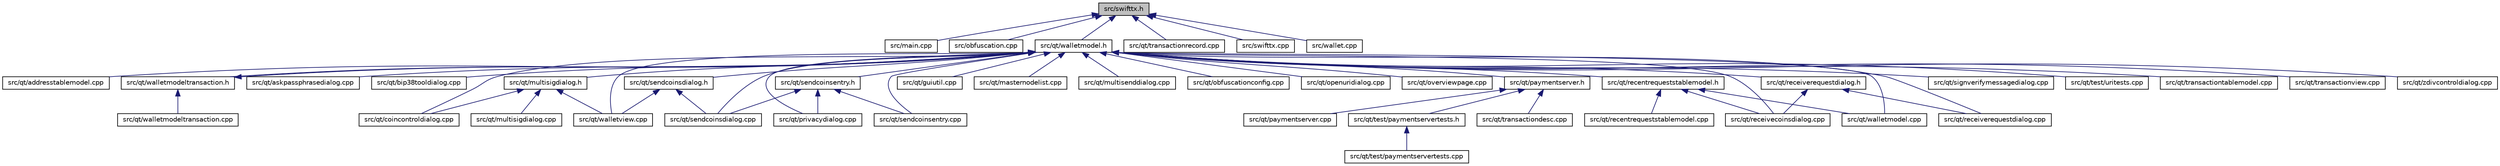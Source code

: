 digraph "src/swifttx.h"
{
  edge [fontname="Helvetica",fontsize="10",labelfontname="Helvetica",labelfontsize="10"];
  node [fontname="Helvetica",fontsize="10",shape=record];
  Node138 [label="src/swifttx.h",height=0.2,width=0.4,color="black", fillcolor="grey75", style="filled", fontcolor="black"];
  Node138 -> Node139 [dir="back",color="midnightblue",fontsize="10",style="solid",fontname="Helvetica"];
  Node139 [label="src/main.cpp",height=0.2,width=0.4,color="black", fillcolor="white", style="filled",URL="$main_8cpp.html"];
  Node138 -> Node140 [dir="back",color="midnightblue",fontsize="10",style="solid",fontname="Helvetica"];
  Node140 [label="src/obfuscation.cpp",height=0.2,width=0.4,color="black", fillcolor="white", style="filled",URL="$obfuscation_8cpp.html"];
  Node138 -> Node141 [dir="back",color="midnightblue",fontsize="10",style="solid",fontname="Helvetica"];
  Node141 [label="src/qt/walletmodel.h",height=0.2,width=0.4,color="black", fillcolor="white", style="filled",URL="$walletmodel_8h.html"];
  Node141 -> Node142 [dir="back",color="midnightblue",fontsize="10",style="solid",fontname="Helvetica"];
  Node142 [label="src/qt/addresstablemodel.cpp",height=0.2,width=0.4,color="black", fillcolor="white", style="filled",URL="$addresstablemodel_8cpp.html"];
  Node141 -> Node143 [dir="back",color="midnightblue",fontsize="10",style="solid",fontname="Helvetica"];
  Node143 [label="src/qt/walletmodeltransaction.h",height=0.2,width=0.4,color="black", fillcolor="white", style="filled",URL="$walletmodeltransaction_8h.html"];
  Node143 -> Node141 [dir="back",color="midnightblue",fontsize="10",style="solid",fontname="Helvetica"];
  Node143 -> Node144 [dir="back",color="midnightblue",fontsize="10",style="solid",fontname="Helvetica"];
  Node144 [label="src/qt/walletmodeltransaction.cpp",height=0.2,width=0.4,color="black", fillcolor="white", style="filled",URL="$walletmodeltransaction_8cpp.html"];
  Node141 -> Node145 [dir="back",color="midnightblue",fontsize="10",style="solid",fontname="Helvetica"];
  Node145 [label="src/qt/askpassphrasedialog.cpp",height=0.2,width=0.4,color="black", fillcolor="white", style="filled",URL="$askpassphrasedialog_8cpp.html"];
  Node141 -> Node146 [dir="back",color="midnightblue",fontsize="10",style="solid",fontname="Helvetica"];
  Node146 [label="src/qt/bip38tooldialog.cpp",height=0.2,width=0.4,color="black", fillcolor="white", style="filled",URL="$bip38tooldialog_8cpp.html"];
  Node141 -> Node147 [dir="back",color="midnightblue",fontsize="10",style="solid",fontname="Helvetica"];
  Node147 [label="src/qt/coincontroldialog.cpp",height=0.2,width=0.4,color="black", fillcolor="white", style="filled",URL="$coincontroldialog_8cpp.html"];
  Node141 -> Node148 [dir="back",color="midnightblue",fontsize="10",style="solid",fontname="Helvetica"];
  Node148 [label="src/qt/multisigdialog.h",height=0.2,width=0.4,color="black", fillcolor="white", style="filled",URL="$multisigdialog_8h.html"];
  Node148 -> Node147 [dir="back",color="midnightblue",fontsize="10",style="solid",fontname="Helvetica"];
  Node148 -> Node149 [dir="back",color="midnightblue",fontsize="10",style="solid",fontname="Helvetica"];
  Node149 [label="src/qt/multisigdialog.cpp",height=0.2,width=0.4,color="black", fillcolor="white", style="filled",URL="$multisigdialog_8cpp.html"];
  Node148 -> Node150 [dir="back",color="midnightblue",fontsize="10",style="solid",fontname="Helvetica"];
  Node150 [label="src/qt/walletview.cpp",height=0.2,width=0.4,color="black", fillcolor="white", style="filled",URL="$walletview_8cpp.html"];
  Node141 -> Node151 [dir="back",color="midnightblue",fontsize="10",style="solid",fontname="Helvetica"];
  Node151 [label="src/qt/guiutil.cpp",height=0.2,width=0.4,color="black", fillcolor="white", style="filled",URL="$guiutil_8cpp.html"];
  Node141 -> Node152 [dir="back",color="midnightblue",fontsize="10",style="solid",fontname="Helvetica"];
  Node152 [label="src/qt/masternodelist.cpp",height=0.2,width=0.4,color="black", fillcolor="white", style="filled",URL="$masternodelist_8cpp.html"];
  Node141 -> Node153 [dir="back",color="midnightblue",fontsize="10",style="solid",fontname="Helvetica"];
  Node153 [label="src/qt/multisenddialog.cpp",height=0.2,width=0.4,color="black", fillcolor="white", style="filled",URL="$multisenddialog_8cpp.html"];
  Node141 -> Node154 [dir="back",color="midnightblue",fontsize="10",style="solid",fontname="Helvetica"];
  Node154 [label="src/qt/obfuscationconfig.cpp",height=0.2,width=0.4,color="black", fillcolor="white", style="filled",URL="$obfuscationconfig_8cpp.html"];
  Node141 -> Node155 [dir="back",color="midnightblue",fontsize="10",style="solid",fontname="Helvetica"];
  Node155 [label="src/qt/openuridialog.cpp",height=0.2,width=0.4,color="black", fillcolor="white", style="filled",URL="$openuridialog_8cpp.html"];
  Node141 -> Node156 [dir="back",color="midnightblue",fontsize="10",style="solid",fontname="Helvetica"];
  Node156 [label="src/qt/overviewpage.cpp",height=0.2,width=0.4,color="black", fillcolor="white", style="filled",URL="$overviewpage_8cpp.html"];
  Node141 -> Node157 [dir="back",color="midnightblue",fontsize="10",style="solid",fontname="Helvetica"];
  Node157 [label="src/qt/paymentserver.h",height=0.2,width=0.4,color="black", fillcolor="white", style="filled",URL="$paymentserver_8h.html"];
  Node157 -> Node158 [dir="back",color="midnightblue",fontsize="10",style="solid",fontname="Helvetica"];
  Node158 [label="src/qt/paymentserver.cpp",height=0.2,width=0.4,color="black", fillcolor="white", style="filled",URL="$paymentserver_8cpp.html"];
  Node157 -> Node159 [dir="back",color="midnightblue",fontsize="10",style="solid",fontname="Helvetica"];
  Node159 [label="src/qt/test/paymentservertests.h",height=0.2,width=0.4,color="black", fillcolor="white", style="filled",URL="$paymentservertests_8h.html"];
  Node159 -> Node160 [dir="back",color="midnightblue",fontsize="10",style="solid",fontname="Helvetica"];
  Node160 [label="src/qt/test/paymentservertests.cpp",height=0.2,width=0.4,color="black", fillcolor="white", style="filled",URL="$paymentservertests_8cpp.html"];
  Node157 -> Node161 [dir="back",color="midnightblue",fontsize="10",style="solid",fontname="Helvetica"];
  Node161 [label="src/qt/transactiondesc.cpp",height=0.2,width=0.4,color="black", fillcolor="white", style="filled",URL="$transactiondesc_8cpp.html"];
  Node141 -> Node162 [dir="back",color="midnightblue",fontsize="10",style="solid",fontname="Helvetica"];
  Node162 [label="src/qt/sendcoinsentry.h",height=0.2,width=0.4,color="black", fillcolor="white", style="filled",URL="$sendcoinsentry_8h.html"];
  Node162 -> Node163 [dir="back",color="midnightblue",fontsize="10",style="solid",fontname="Helvetica"];
  Node163 [label="src/qt/privacydialog.cpp",height=0.2,width=0.4,color="black", fillcolor="white", style="filled",URL="$privacydialog_8cpp.html"];
  Node162 -> Node164 [dir="back",color="midnightblue",fontsize="10",style="solid",fontname="Helvetica"];
  Node164 [label="src/qt/sendcoinsdialog.cpp",height=0.2,width=0.4,color="black", fillcolor="white", style="filled",URL="$sendcoinsdialog_8cpp.html"];
  Node162 -> Node165 [dir="back",color="midnightblue",fontsize="10",style="solid",fontname="Helvetica"];
  Node165 [label="src/qt/sendcoinsentry.cpp",height=0.2,width=0.4,color="black", fillcolor="white", style="filled",URL="$sendcoinsentry_8cpp.html"];
  Node141 -> Node163 [dir="back",color="midnightblue",fontsize="10",style="solid",fontname="Helvetica"];
  Node141 -> Node166 [dir="back",color="midnightblue",fontsize="10",style="solid",fontname="Helvetica"];
  Node166 [label="src/qt/receiverequestdialog.h",height=0.2,width=0.4,color="black", fillcolor="white", style="filled",URL="$receiverequestdialog_8h.html"];
  Node166 -> Node167 [dir="back",color="midnightblue",fontsize="10",style="solid",fontname="Helvetica"];
  Node167 [label="src/qt/receivecoinsdialog.cpp",height=0.2,width=0.4,color="black", fillcolor="white", style="filled",URL="$receivecoinsdialog_8cpp.html"];
  Node166 -> Node168 [dir="back",color="midnightblue",fontsize="10",style="solid",fontname="Helvetica"];
  Node168 [label="src/qt/receiverequestdialog.cpp",height=0.2,width=0.4,color="black", fillcolor="white", style="filled",URL="$receiverequestdialog_8cpp.html"];
  Node141 -> Node169 [dir="back",color="midnightblue",fontsize="10",style="solid",fontname="Helvetica"];
  Node169 [label="src/qt/recentrequeststablemodel.h",height=0.2,width=0.4,color="black", fillcolor="white", style="filled",URL="$recentrequeststablemodel_8h.html"];
  Node169 -> Node167 [dir="back",color="midnightblue",fontsize="10",style="solid",fontname="Helvetica"];
  Node169 -> Node170 [dir="back",color="midnightblue",fontsize="10",style="solid",fontname="Helvetica"];
  Node170 [label="src/qt/recentrequeststablemodel.cpp",height=0.2,width=0.4,color="black", fillcolor="white", style="filled",URL="$recentrequeststablemodel_8cpp.html"];
  Node169 -> Node171 [dir="back",color="midnightblue",fontsize="10",style="solid",fontname="Helvetica"];
  Node171 [label="src/qt/walletmodel.cpp",height=0.2,width=0.4,color="black", fillcolor="white", style="filled",URL="$walletmodel_8cpp.html"];
  Node141 -> Node167 [dir="back",color="midnightblue",fontsize="10",style="solid",fontname="Helvetica"];
  Node141 -> Node168 [dir="back",color="midnightblue",fontsize="10",style="solid",fontname="Helvetica"];
  Node141 -> Node172 [dir="back",color="midnightblue",fontsize="10",style="solid",fontname="Helvetica"];
  Node172 [label="src/qt/sendcoinsdialog.h",height=0.2,width=0.4,color="black", fillcolor="white", style="filled",URL="$sendcoinsdialog_8h.html"];
  Node172 -> Node164 [dir="back",color="midnightblue",fontsize="10",style="solid",fontname="Helvetica"];
  Node172 -> Node150 [dir="back",color="midnightblue",fontsize="10",style="solid",fontname="Helvetica"];
  Node141 -> Node164 [dir="back",color="midnightblue",fontsize="10",style="solid",fontname="Helvetica"];
  Node141 -> Node165 [dir="back",color="midnightblue",fontsize="10",style="solid",fontname="Helvetica"];
  Node141 -> Node173 [dir="back",color="midnightblue",fontsize="10",style="solid",fontname="Helvetica"];
  Node173 [label="src/qt/signverifymessagedialog.cpp",height=0.2,width=0.4,color="black", fillcolor="white", style="filled",URL="$signverifymessagedialog_8cpp.html"];
  Node141 -> Node174 [dir="back",color="midnightblue",fontsize="10",style="solid",fontname="Helvetica"];
  Node174 [label="src/qt/test/uritests.cpp",height=0.2,width=0.4,color="black", fillcolor="white", style="filled",URL="$uritests_8cpp.html"];
  Node141 -> Node175 [dir="back",color="midnightblue",fontsize="10",style="solid",fontname="Helvetica"];
  Node175 [label="src/qt/transactiontablemodel.cpp",height=0.2,width=0.4,color="black", fillcolor="white", style="filled",URL="$transactiontablemodel_8cpp.html"];
  Node141 -> Node176 [dir="back",color="midnightblue",fontsize="10",style="solid",fontname="Helvetica"];
  Node176 [label="src/qt/transactionview.cpp",height=0.2,width=0.4,color="black", fillcolor="white", style="filled",URL="$transactionview_8cpp.html"];
  Node141 -> Node171 [dir="back",color="midnightblue",fontsize="10",style="solid",fontname="Helvetica"];
  Node141 -> Node150 [dir="back",color="midnightblue",fontsize="10",style="solid",fontname="Helvetica"];
  Node141 -> Node177 [dir="back",color="midnightblue",fontsize="10",style="solid",fontname="Helvetica"];
  Node177 [label="src/qt/zdivcontroldialog.cpp",height=0.2,width=0.4,color="black", fillcolor="white", style="filled",URL="$zdivcontroldialog_8cpp.html"];
  Node138 -> Node178 [dir="back",color="midnightblue",fontsize="10",style="solid",fontname="Helvetica"];
  Node178 [label="src/qt/transactionrecord.cpp",height=0.2,width=0.4,color="black", fillcolor="white", style="filled",URL="$transactionrecord_8cpp.html"];
  Node138 -> Node179 [dir="back",color="midnightblue",fontsize="10",style="solid",fontname="Helvetica"];
  Node179 [label="src/swifttx.cpp",height=0.2,width=0.4,color="black", fillcolor="white", style="filled",URL="$swifttx_8cpp.html"];
  Node138 -> Node180 [dir="back",color="midnightblue",fontsize="10",style="solid",fontname="Helvetica"];
  Node180 [label="src/wallet.cpp",height=0.2,width=0.4,color="black", fillcolor="white", style="filled",URL="$wallet_8cpp.html"];
}
